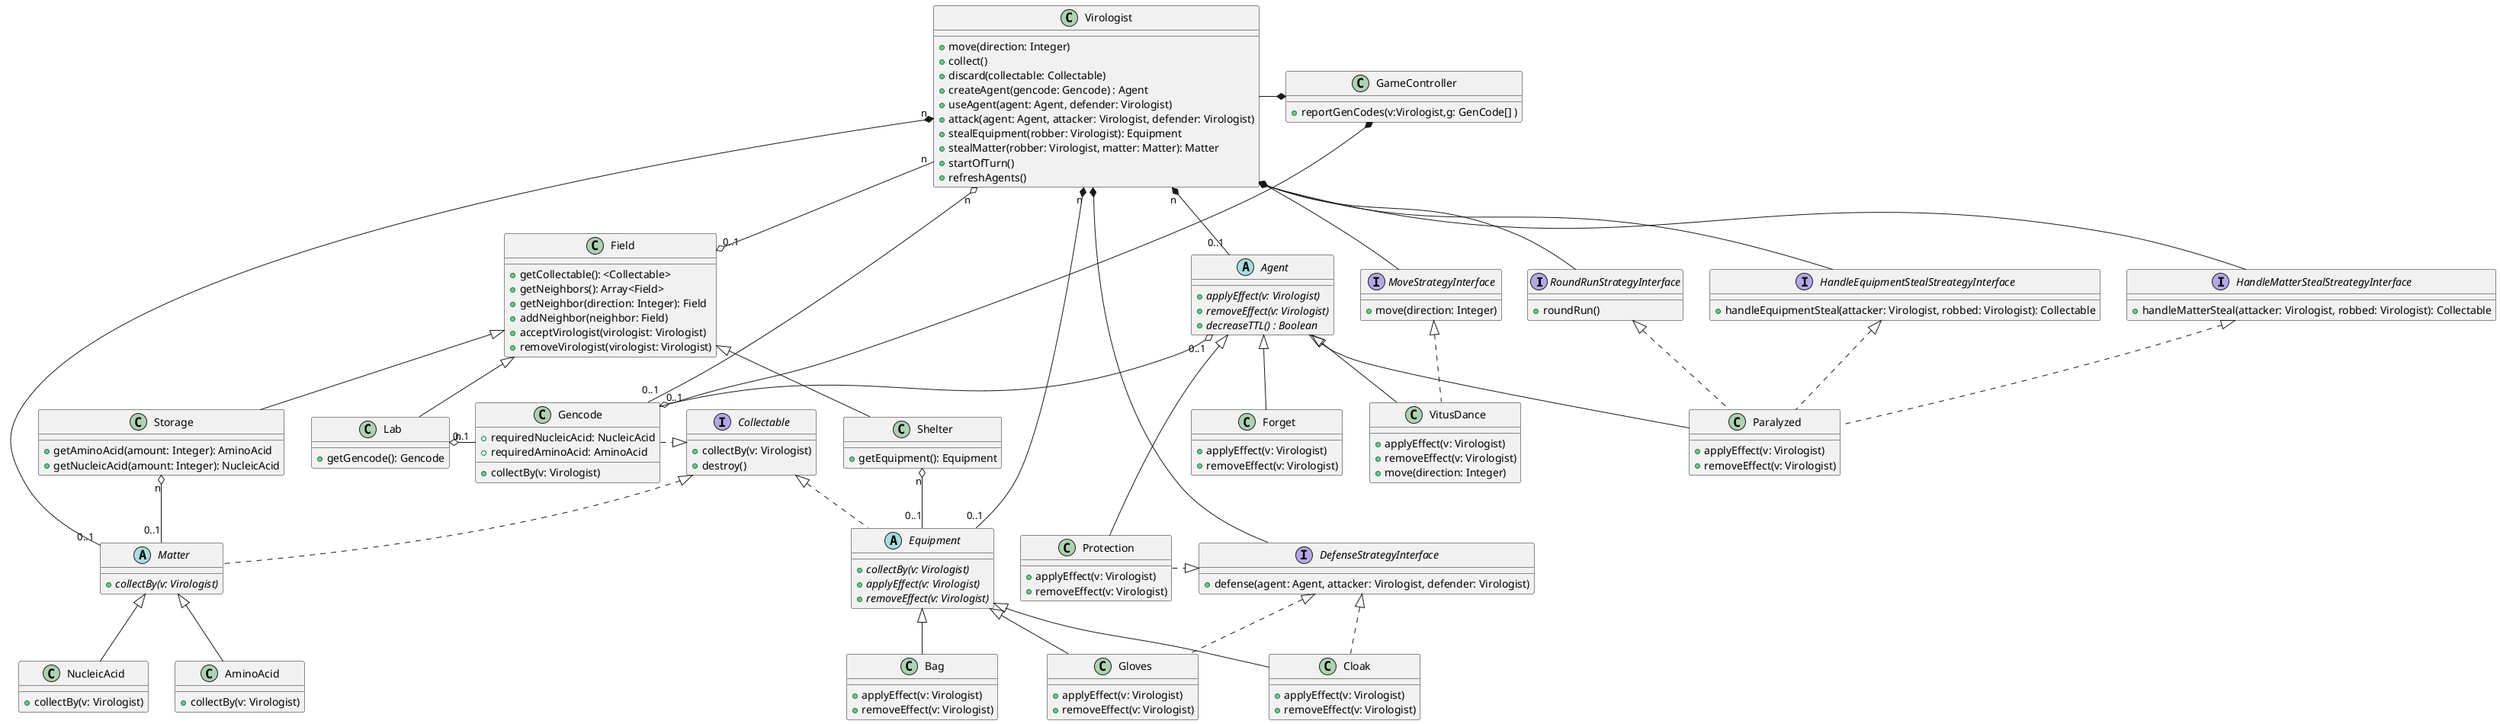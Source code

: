 @startuml

'The class diagram doesn't show implicit getters and setters for fields!

interface RoundRunStrategyInterface{
    +roundRun()
}

interface MoveStrategyInterface{
    +move(direction: Integer)
}

interface DefenseStrategyInterface{
    +defense(agent: Agent, attacker: Virologist, defender: Virologist)
}

interface HandleEquipmentStealStreategyInterface{
    +handleEquipmentSteal(attacker: Virologist, robbed: Virologist): Collectable
}
interface HandleMatterStealStreategyInterface{
    +handleMatterSteal(attacker: Virologist, robbed: Virologist): Collectable
}

interface Collectable{
    +collectBy(v: Virologist)
    +destroy()
}

class GameController {
    'Handle the turns, this knows the order of virologists, and calls the appropriate round() functions
    '+endOfTurn(virologist: Virologist)
    'Checks if the virologist won the game
    +reportGenCodes(v:Virologist,g: GenCode[] )
    '+gameOver()
}

class Field{
    +getCollectable(): <Collectable>
    +getNeighbors(): Array<Field>
    +getNeighbor(direction: Integer): Field
    +addNeighbor(neighbor: Field)
    +acceptVirologist(virologist: Virologist)
    +removeVirologist(virologist: Virologist)
}

class Lab{
    +getGencode(): Gencode
}

class Storage{
    +getAminoAcid(amount: Integer): AminoAcid
    +getNucleicAcid(amount: Integer): NucleicAcid
}

class Shelter{
    '+getEquipmentCount(): Integer
    +getEquipment(): Equipment
}

class Virologist {
    +move(direction: Integer)
    'In the collect function we can use the this.getField()
    +collect()
    +discard(collectable: Collectable)
    +createAgent(gencode: Gencode) : Agent
    +useAgent(agent: Agent, defender: Virologist)
    +attack(agent: Agent, attacker: Virologist, defender: Virologist)
    +stealEquipment(robber: Virologist): Equipment
    +stealMatter(robber: Virologist, matter: Matter): Matter
    +startOfTurn()
    'Iterates over all the Agents in the virologist and calls their decreaseTTL() function
    +refreshAgents()
}

abstract class Matter {
    {abstract} +collectBy(v: Virologist)
}

class AminoAcid{
    +collectBy(v: Virologist)
}
class NucleicAcid{
    +collectBy(v: Virologist)
}

abstract class Equipment {
    {abstract} +collectBy(v: Virologist)
    {abstract} +applyEffect(v: Virologist)
    {abstract} +removeEffect(v: Virologist)
}

class Cloak{
    +applyEffect(v: Virologist)
    +removeEffect(v: Virologist)
}

class Gloves{
    +applyEffect(v: Virologist)
    +removeEffect(v: Virologist)
}

class Bag{
    +applyEffect(v: Virologist)
    +removeEffect(v: Virologist)
}

abstract class Agent{
    {abstract} +applyEffect(v: Virologist)
    {abstract} +removeEffect(v: Virologist)
    'Each agent has a time to live value, and when it reaches 0, it is destroyed
    'The return value means if the agent is still alive
    {abstract} +decreaseTTL() : Boolean
}

class VitusDance{
    +applyEffect(v: Virologist)
    +removeEffect(v: Virologist)
    +move(direction: Integer)
}

class Protection{
    +applyEffect(v: Virologist)
    +removeEffect(v: Virologist)
}

class Paralyzed{
    +applyEffect(v: Virologist)
    +removeEffect(v: Virologist)
}

class Forget{
    +applyEffect(v: Virologist)
    +removeEffect(v: Virologist)
}

'This Gencode is basically the crafting receipt of the Agent
class Gencode {
    +requiredNucleicAcid: NucleicAcid
    + requiredAminoAcid: AminoAcid
    +collectBy(v: Virologist)
}

GameController *-l Virologist
GameController *-- Gencode

Field <|- Lab
Field <|-- Storage
Field <|-- Shelter

Lab "n" o- "0..1" Gencode
Shelter "n" o-- "0..1" Equipment
Storage "n" o-- "0..1" Matter

Virologist *-- RoundRunStrategyInterface
Virologist *-- HandleMatterStealStreategyInterface
Virologist *-- HandleEquipmentStealStreategyInterface
Virologist *-- MoveStrategyInterface
Virologist *-- DefenseStrategyInterface
Virologist "n" --o "0..1" Field
Virologist "n" *-- "0..1" Agent
Virologist "n" *-d- "0..1" Matter
Virologist "n" *-d- "0..1" Equipment
Virologist "n" o-d- "0..1" Gencode

Matter <|-- AminoAcid
Matter <|-- NucleicAcid

Equipment <|-- Cloak
Equipment <|-- Gloves
Equipment <|-- Bag

Agent <|-- VitusDance
Agent <|- Protection
Agent <|-- Paralyzed
Agent <|-- Forget
Agent "0..1" o--o "0..1" Gencode

RoundRunStrategyInterface <|.. Paralyzed
HandleEquipmentStealStreategyInterface <|.. Paralyzed
HandleMatterStealStreategyInterface <|.. Paralyzed
MoveStrategyInterface <|.. VitusDance
DefenseStrategyInterface <|.u Protection
DefenseStrategyInterface <|.. Cloak
DefenseStrategyInterface <|.. Gloves

Collectable <|.l Gencode
Collectable <|.. Equipment
Collectable <|. Matter

@enduml